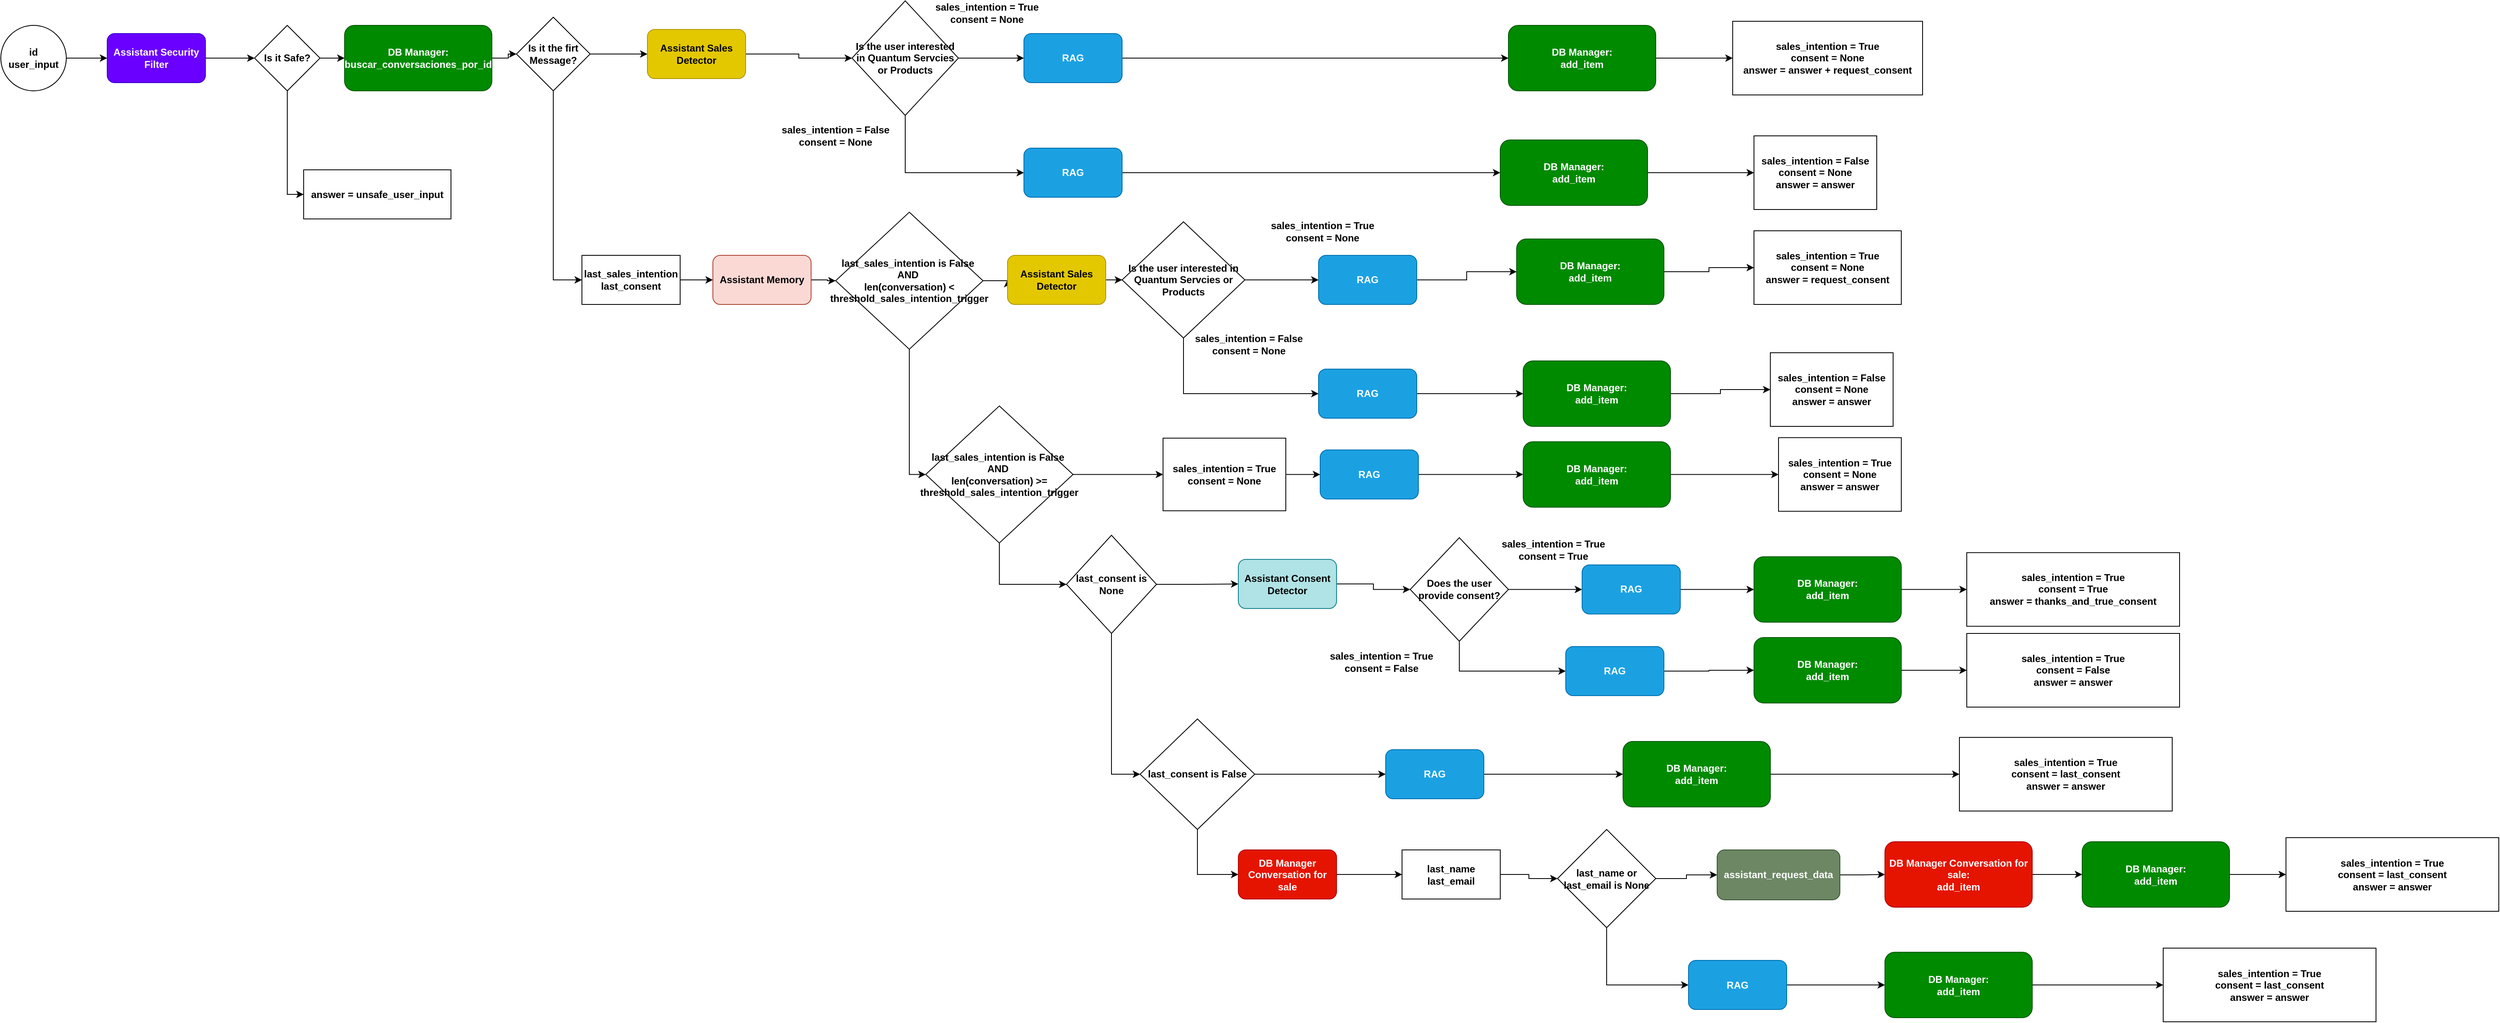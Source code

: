 <mxfile version="27.0.6" pages="6">
  <diagram id="M6EybvKFvDpdTNncoD1J" name="main_flow">
    <mxGraphModel dx="3220" dy="1255" grid="1" gridSize="10" guides="1" tooltips="1" connect="1" arrows="1" fold="1" page="1" pageScale="1" pageWidth="827" pageHeight="1169" math="0" shadow="0">
      <root>
        <mxCell id="0" />
        <mxCell id="1" parent="0" />
        <mxCell id="GbBAcZyF25idmRjGMF_o-77" style="edgeStyle=orthogonalEdgeStyle;rounded=0;orthogonalLoop=1;jettySize=auto;html=1;entryX=0;entryY=0.5;entryDx=0;entryDy=0;fontStyle=1" parent="1" source="ov_SvMqf5hVyMsKB8JGW-1" target="ov_SvMqf5hVyMsKB8JGW-3" edge="1">
          <mxGeometry relative="1" as="geometry" />
        </mxCell>
        <mxCell id="ov_SvMqf5hVyMsKB8JGW-1" value="Assistant Security Filter" style="rounded=1;whiteSpace=wrap;html=1;fillColor=#6a00ff;fontColor=#ffffff;strokeColor=#3700CC;fontStyle=1" parent="1" vertex="1">
          <mxGeometry x="10" y="140" width="120" height="60" as="geometry" />
        </mxCell>
        <mxCell id="GbBAcZyF25idmRjGMF_o-76" style="edgeStyle=orthogonalEdgeStyle;rounded=0;orthogonalLoop=1;jettySize=auto;html=1;fontStyle=1" parent="1" source="ov_SvMqf5hVyMsKB8JGW-2" target="ov_SvMqf5hVyMsKB8JGW-1" edge="1">
          <mxGeometry relative="1" as="geometry" />
        </mxCell>
        <mxCell id="ov_SvMqf5hVyMsKB8JGW-2" value="&lt;div&gt;id&lt;/div&gt;user_input" style="ellipse;whiteSpace=wrap;html=1;aspect=fixed;fontStyle=1" parent="1" vertex="1">
          <mxGeometry x="-120" y="130" width="80" height="80" as="geometry" />
        </mxCell>
        <mxCell id="GbBAcZyF25idmRjGMF_o-78" style="edgeStyle=orthogonalEdgeStyle;rounded=0;orthogonalLoop=1;jettySize=auto;html=1;entryX=0;entryY=0.5;entryDx=0;entryDy=0;fontStyle=1" parent="1" source="ov_SvMqf5hVyMsKB8JGW-3" target="GaqF3q4vzjYjqljD0tAA-1" edge="1">
          <mxGeometry relative="1" as="geometry" />
        </mxCell>
        <mxCell id="GbBAcZyF25idmRjGMF_o-82" style="edgeStyle=orthogonalEdgeStyle;rounded=0;orthogonalLoop=1;jettySize=auto;html=1;entryX=0;entryY=0.5;entryDx=0;entryDy=0;fontStyle=1" parent="1" source="ov_SvMqf5hVyMsKB8JGW-3" target="GbBAcZyF25idmRjGMF_o-81" edge="1">
          <mxGeometry relative="1" as="geometry" />
        </mxCell>
        <mxCell id="ov_SvMqf5hVyMsKB8JGW-3" value="Is it Safe?" style="rhombus;whiteSpace=wrap;html=1;fontStyle=1" parent="1" vertex="1">
          <mxGeometry x="190" y="130" width="80" height="80" as="geometry" />
        </mxCell>
        <mxCell id="GbBAcZyF25idmRjGMF_o-79" style="edgeStyle=orthogonalEdgeStyle;rounded=0;orthogonalLoop=1;jettySize=auto;html=1;fontStyle=1" parent="1" source="GaqF3q4vzjYjqljD0tAA-1" target="GaqF3q4vzjYjqljD0tAA-2" edge="1">
          <mxGeometry relative="1" as="geometry" />
        </mxCell>
        <mxCell id="GaqF3q4vzjYjqljD0tAA-1" value="DB Manager:&lt;div&gt;buscar_conversaciones_por_id&lt;/div&gt;" style="rounded=1;whiteSpace=wrap;html=1;fillColor=#008a00;fontColor=#ffffff;strokeColor=#005700;fontStyle=1" parent="1" vertex="1">
          <mxGeometry x="300" y="130" width="180" height="80" as="geometry" />
        </mxCell>
        <mxCell id="GbBAcZyF25idmRjGMF_o-23" style="edgeStyle=orthogonalEdgeStyle;rounded=0;orthogonalLoop=1;jettySize=auto;html=1;entryX=0;entryY=0.5;entryDx=0;entryDy=0;fontStyle=1" parent="1" source="GaqF3q4vzjYjqljD0tAA-2" target="GaqF3q4vzjYjqljD0tAA-3" edge="1">
          <mxGeometry relative="1" as="geometry" />
        </mxCell>
        <mxCell id="GbBAcZyF25idmRjGMF_o-26" style="edgeStyle=orthogonalEdgeStyle;rounded=0;orthogonalLoop=1;jettySize=auto;html=1;exitX=0.5;exitY=1;exitDx=0;exitDy=0;entryX=0;entryY=0.5;entryDx=0;entryDy=0;fontStyle=1" parent="1" source="GaqF3q4vzjYjqljD0tAA-2" target="GbBAcZyF25idmRjGMF_o-4" edge="1">
          <mxGeometry relative="1" as="geometry" />
        </mxCell>
        <mxCell id="GaqF3q4vzjYjqljD0tAA-2" value="Is it the firt Message?" style="rhombus;whiteSpace=wrap;html=1;fontStyle=1" parent="1" vertex="1">
          <mxGeometry x="510" y="120" width="90" height="90" as="geometry" />
        </mxCell>
        <mxCell id="GbBAcZyF25idmRjGMF_o-24" style="edgeStyle=orthogonalEdgeStyle;rounded=0;orthogonalLoop=1;jettySize=auto;html=1;fontStyle=1" parent="1" source="GaqF3q4vzjYjqljD0tAA-3" target="GaqF3q4vzjYjqljD0tAA-4" edge="1">
          <mxGeometry relative="1" as="geometry" />
        </mxCell>
        <mxCell id="GaqF3q4vzjYjqljD0tAA-3" value="Assistant Sales Detector" style="rounded=1;whiteSpace=wrap;html=1;fillColor=#e3c800;fontColor=#000000;strokeColor=#B09500;fontStyle=1" parent="1" vertex="1">
          <mxGeometry x="670" y="135" width="120" height="60" as="geometry" />
        </mxCell>
        <mxCell id="GbBAcZyF25idmRjGMF_o-19" style="edgeStyle=orthogonalEdgeStyle;rounded=0;orthogonalLoop=1;jettySize=auto;html=1;entryX=0;entryY=0.5;entryDx=0;entryDy=0;fontStyle=1" parent="1" source="GaqF3q4vzjYjqljD0tAA-4" target="GaqF3q4vzjYjqljD0tAA-6" edge="1">
          <mxGeometry relative="1" as="geometry" />
        </mxCell>
        <mxCell id="GbBAcZyF25idmRjGMF_o-20" style="edgeStyle=orthogonalEdgeStyle;rounded=0;orthogonalLoop=1;jettySize=auto;html=1;exitX=0.5;exitY=1;exitDx=0;exitDy=0;entryX=0;entryY=0.5;entryDx=0;entryDy=0;fontStyle=1" parent="1" source="GaqF3q4vzjYjqljD0tAA-4" target="GbBAcZyF25idmRjGMF_o-18" edge="1">
          <mxGeometry relative="1" as="geometry" />
        </mxCell>
        <mxCell id="GaqF3q4vzjYjqljD0tAA-4" value="Is the user interested in Quantum Servcies or Products" style="rhombus;whiteSpace=wrap;html=1;fontStyle=1" parent="1" vertex="1">
          <mxGeometry x="920" y="100" width="130" height="140" as="geometry" />
        </mxCell>
        <mxCell id="GaqF3q4vzjYjqljD0tAA-5" value="sales_intention = True&lt;div&gt;consent = None&lt;/div&gt;" style="text;html=1;align=center;verticalAlign=middle;whiteSpace=wrap;rounded=0;fontStyle=1" parent="1" vertex="1">
          <mxGeometry x="1010" y="100" width="150" height="30" as="geometry" />
        </mxCell>
        <mxCell id="GbBAcZyF25idmRjGMF_o-113" style="edgeStyle=orthogonalEdgeStyle;rounded=0;orthogonalLoop=1;jettySize=auto;html=1;fontStyle=1" parent="1" source="GaqF3q4vzjYjqljD0tAA-6" target="GbBAcZyF25idmRjGMF_o-85" edge="1">
          <mxGeometry relative="1" as="geometry" />
        </mxCell>
        <mxCell id="GaqF3q4vzjYjqljD0tAA-6" value="RAG" style="rounded=1;whiteSpace=wrap;html=1;fillColor=#1ba1e2;fontColor=#ffffff;strokeColor=#006EAF;fontStyle=1" parent="1" vertex="1">
          <mxGeometry x="1130" y="140" width="120" height="60" as="geometry" />
        </mxCell>
        <mxCell id="GaqF3q4vzjYjqljD0tAA-7" value="sales_intention = False&lt;div&gt;consent = None&lt;/div&gt;" style="text;html=1;align=center;verticalAlign=middle;whiteSpace=wrap;rounded=0;fontStyle=1" parent="1" vertex="1">
          <mxGeometry x="825" y="250" width="150" height="30" as="geometry" />
        </mxCell>
        <mxCell id="GaqF3q4vzjYjqljD0tAA-9" value="sales_intention = True&lt;div&gt;consent = None&lt;/div&gt;&lt;div&gt;answer = answer +&amp;nbsp;request_consent&lt;/div&gt;" style="rounded=0;whiteSpace=wrap;html=1;fontStyle=1" parent="1" vertex="1">
          <mxGeometry x="1996" y="125" width="232" height="90" as="geometry" />
        </mxCell>
        <mxCell id="GbBAcZyF25idmRjGMF_o-49" style="edgeStyle=orthogonalEdgeStyle;rounded=0;orthogonalLoop=1;jettySize=auto;html=1;entryX=0;entryY=0.5;entryDx=0;entryDy=0;fontStyle=1" parent="1" source="GbBAcZyF25idmRjGMF_o-1" target="GbBAcZyF25idmRjGMF_o-3" edge="1">
          <mxGeometry relative="1" as="geometry" />
        </mxCell>
        <mxCell id="GbBAcZyF25idmRjGMF_o-1" value="Assistant Memory" style="rounded=1;whiteSpace=wrap;html=1;fillColor=#fad9d5;strokeColor=#ae4132;fontStyle=1" parent="1" vertex="1">
          <mxGeometry x="750" y="411" width="120" height="60" as="geometry" />
        </mxCell>
        <mxCell id="GbBAcZyF25idmRjGMF_o-50" style="edgeStyle=orthogonalEdgeStyle;rounded=0;orthogonalLoop=1;jettySize=auto;html=1;exitX=1;exitY=0.5;exitDx=0;exitDy=0;entryX=0;entryY=0.5;entryDx=0;entryDy=0;fontStyle=1" parent="1" source="GbBAcZyF25idmRjGMF_o-3" target="GbBAcZyF25idmRjGMF_o-5" edge="1">
          <mxGeometry relative="1" as="geometry" />
        </mxCell>
        <mxCell id="jVzsekx5K813QMaK_83L-2" style="edgeStyle=orthogonalEdgeStyle;rounded=0;orthogonalLoop=1;jettySize=auto;html=1;entryX=0;entryY=0.5;entryDx=0;entryDy=0;" edge="1" parent="1" source="GbBAcZyF25idmRjGMF_o-3" target="jVzsekx5K813QMaK_83L-1">
          <mxGeometry relative="1" as="geometry" />
        </mxCell>
        <mxCell id="GbBAcZyF25idmRjGMF_o-3" value="last_sales_intention is False&amp;nbsp;&lt;div&gt;AND&amp;nbsp;&lt;div&gt;len(conversation) &amp;lt; threshold_sales_intention_trigger&lt;/div&gt;&lt;/div&gt;" style="rhombus;whiteSpace=wrap;html=1;fontStyle=1" parent="1" vertex="1">
          <mxGeometry x="900" y="358.25" width="180" height="167.5" as="geometry" />
        </mxCell>
        <mxCell id="GbBAcZyF25idmRjGMF_o-48" style="edgeStyle=orthogonalEdgeStyle;rounded=0;orthogonalLoop=1;jettySize=auto;html=1;entryX=0;entryY=0.5;entryDx=0;entryDy=0;fontStyle=1" parent="1" source="GbBAcZyF25idmRjGMF_o-4" target="GbBAcZyF25idmRjGMF_o-1" edge="1">
          <mxGeometry relative="1" as="geometry" />
        </mxCell>
        <mxCell id="GbBAcZyF25idmRjGMF_o-4" value="last_sales_intention&lt;div&gt;last_consent&lt;/div&gt;" style="rounded=0;whiteSpace=wrap;html=1;fontStyle=1" parent="1" vertex="1">
          <mxGeometry x="590" y="411" width="120" height="60" as="geometry" />
        </mxCell>
        <mxCell id="GbBAcZyF25idmRjGMF_o-33" style="edgeStyle=orthogonalEdgeStyle;rounded=0;orthogonalLoop=1;jettySize=auto;html=1;fontStyle=1" parent="1" source="GbBAcZyF25idmRjGMF_o-5" target="GbBAcZyF25idmRjGMF_o-6" edge="1">
          <mxGeometry relative="1" as="geometry" />
        </mxCell>
        <mxCell id="GbBAcZyF25idmRjGMF_o-5" value="Assistant Sales Detector" style="rounded=1;whiteSpace=wrap;html=1;fillColor=#e3c800;fontColor=#000000;strokeColor=#B09500;fontStyle=1" parent="1" vertex="1">
          <mxGeometry x="1110" y="411" width="120" height="60" as="geometry" />
        </mxCell>
        <mxCell id="GbBAcZyF25idmRjGMF_o-34" style="edgeStyle=orthogonalEdgeStyle;rounded=0;orthogonalLoop=1;jettySize=auto;html=1;entryX=0;entryY=0.5;entryDx=0;entryDy=0;fontStyle=1" parent="1" source="GbBAcZyF25idmRjGMF_o-6" target="GbBAcZyF25idmRjGMF_o-8" edge="1">
          <mxGeometry relative="1" as="geometry" />
        </mxCell>
        <mxCell id="GbBAcZyF25idmRjGMF_o-37" style="edgeStyle=orthogonalEdgeStyle;rounded=0;orthogonalLoop=1;jettySize=auto;html=1;exitX=0.5;exitY=1;exitDx=0;exitDy=0;entryX=0;entryY=0.5;entryDx=0;entryDy=0;fontStyle=1" parent="1" source="GbBAcZyF25idmRjGMF_o-6" target="GbBAcZyF25idmRjGMF_o-29" edge="1">
          <mxGeometry relative="1" as="geometry" />
        </mxCell>
        <mxCell id="GbBAcZyF25idmRjGMF_o-6" value="Is the user interested in Quantum Servcies or Products" style="rhombus;whiteSpace=wrap;html=1;fontStyle=1" parent="1" vertex="1">
          <mxGeometry x="1250" y="370" width="150" height="142" as="geometry" />
        </mxCell>
        <mxCell id="GbBAcZyF25idmRjGMF_o-7" value="sales_intention = True&lt;div&gt;consent = None&lt;/div&gt;" style="text;html=1;align=center;verticalAlign=middle;whiteSpace=wrap;rounded=0;fontStyle=1" parent="1" vertex="1">
          <mxGeometry x="1420" y="366.5" width="150" height="30" as="geometry" />
        </mxCell>
        <mxCell id="GbBAcZyF25idmRjGMF_o-109" style="edgeStyle=orthogonalEdgeStyle;rounded=0;orthogonalLoop=1;jettySize=auto;html=1;entryX=0;entryY=0.5;entryDx=0;entryDy=0;fontStyle=1" parent="1" source="GbBAcZyF25idmRjGMF_o-8" target="GbBAcZyF25idmRjGMF_o-87" edge="1">
          <mxGeometry relative="1" as="geometry" />
        </mxCell>
        <mxCell id="GbBAcZyF25idmRjGMF_o-8" value="RAG" style="rounded=1;whiteSpace=wrap;html=1;fillColor=#1ba1e2;fontColor=#ffffff;strokeColor=#006EAF;fontStyle=1" parent="1" vertex="1">
          <mxGeometry x="1490" y="411" width="120" height="60" as="geometry" />
        </mxCell>
        <mxCell id="GbBAcZyF25idmRjGMF_o-9" value="sales_intention = False&lt;div&gt;consent = None&lt;/div&gt;" style="text;html=1;align=center;verticalAlign=middle;whiteSpace=wrap;rounded=0;fontStyle=1" parent="1" vertex="1">
          <mxGeometry x="1330" y="505" width="150" height="30" as="geometry" />
        </mxCell>
        <mxCell id="GbBAcZyF25idmRjGMF_o-10" value="sales_intention = True&lt;div&gt;consent = None&lt;/div&gt;&lt;div&gt;answer =&amp;nbsp;request_consent&lt;/div&gt;" style="rounded=0;whiteSpace=wrap;html=1;fontStyle=1" parent="1" vertex="1">
          <mxGeometry x="2022" y="381" width="180" height="90" as="geometry" />
        </mxCell>
        <mxCell id="GbBAcZyF25idmRjGMF_o-57" style="edgeStyle=orthogonalEdgeStyle;rounded=0;orthogonalLoop=1;jettySize=auto;html=1;entryX=0;entryY=0.5;entryDx=0;entryDy=0;fontStyle=1" parent="1" source="GbBAcZyF25idmRjGMF_o-11" target="GbBAcZyF25idmRjGMF_o-12" edge="1">
          <mxGeometry relative="1" as="geometry" />
        </mxCell>
        <mxCell id="GbBAcZyF25idmRjGMF_o-64" style="edgeStyle=orthogonalEdgeStyle;rounded=0;orthogonalLoop=1;jettySize=auto;html=1;exitX=0.5;exitY=1;exitDx=0;exitDy=0;entryX=0;entryY=0.5;entryDx=0;entryDy=0;fontStyle=1" parent="1" source="GbBAcZyF25idmRjGMF_o-11" target="GbBAcZyF25idmRjGMF_o-39" edge="1">
          <mxGeometry relative="1" as="geometry" />
        </mxCell>
        <mxCell id="GbBAcZyF25idmRjGMF_o-11" value="last_consent is None" style="rhombus;whiteSpace=wrap;html=1;fontStyle=1" parent="1" vertex="1">
          <mxGeometry x="1182" y="753" width="110" height="120" as="geometry" />
        </mxCell>
        <mxCell id="GbBAcZyF25idmRjGMF_o-58" style="edgeStyle=orthogonalEdgeStyle;rounded=0;orthogonalLoop=1;jettySize=auto;html=1;entryX=0;entryY=0.5;entryDx=0;entryDy=0;fontStyle=1" parent="1" source="GbBAcZyF25idmRjGMF_o-12" target="GbBAcZyF25idmRjGMF_o-13" edge="1">
          <mxGeometry relative="1" as="geometry" />
        </mxCell>
        <mxCell id="GbBAcZyF25idmRjGMF_o-12" value="Assistant Consent Detector" style="rounded=1;whiteSpace=wrap;html=1;fillColor=#b0e3e6;strokeColor=#0e8088;fontStyle=1" parent="1" vertex="1">
          <mxGeometry x="1392" y="782.5" width="120" height="60" as="geometry" />
        </mxCell>
        <mxCell id="GbBAcZyF25idmRjGMF_o-59" style="edgeStyle=orthogonalEdgeStyle;rounded=0;orthogonalLoop=1;jettySize=auto;html=1;exitX=1;exitY=0.5;exitDx=0;exitDy=0;entryX=0;entryY=0.5;entryDx=0;entryDy=0;fontStyle=1" parent="1" source="GbBAcZyF25idmRjGMF_o-13" target="GbBAcZyF25idmRjGMF_o-52" edge="1">
          <mxGeometry relative="1" as="geometry" />
        </mxCell>
        <mxCell id="GbBAcZyF25idmRjGMF_o-61" style="edgeStyle=orthogonalEdgeStyle;rounded=0;orthogonalLoop=1;jettySize=auto;html=1;exitX=0.5;exitY=1;exitDx=0;exitDy=0;entryX=0;entryY=0.5;entryDx=0;entryDy=0;fontStyle=1" parent="1" source="GbBAcZyF25idmRjGMF_o-13" target="GbBAcZyF25idmRjGMF_o-51" edge="1">
          <mxGeometry relative="1" as="geometry" />
        </mxCell>
        <mxCell id="GbBAcZyF25idmRjGMF_o-13" value="Does the user provide consent?" style="rhombus;whiteSpace=wrap;html=1;fontStyle=1" parent="1" vertex="1">
          <mxGeometry x="1602" y="756" width="120" height="126.5" as="geometry" />
        </mxCell>
        <mxCell id="GbBAcZyF25idmRjGMF_o-16" value="sales_intention = True&lt;div&gt;consent = True&lt;/div&gt;&lt;div&gt;answer = thanks_and_true_consent&lt;/div&gt;" style="rounded=0;whiteSpace=wrap;html=1;fontStyle=1" parent="1" vertex="1">
          <mxGeometry x="2282" y="774.25" width="260" height="90" as="geometry" />
        </mxCell>
        <mxCell id="GbBAcZyF25idmRjGMF_o-17" value="sales_intention = False&lt;div&gt;consent = None&lt;/div&gt;&lt;div&gt;answer = answer&lt;/div&gt;" style="rounded=0;whiteSpace=wrap;html=1;fontStyle=1" parent="1" vertex="1">
          <mxGeometry x="2022" y="265" width="150" height="90" as="geometry" />
        </mxCell>
        <mxCell id="GbBAcZyF25idmRjGMF_o-111" style="edgeStyle=orthogonalEdgeStyle;rounded=0;orthogonalLoop=1;jettySize=auto;html=1;entryX=0;entryY=0.5;entryDx=0;entryDy=0;fontStyle=1" parent="1" source="GbBAcZyF25idmRjGMF_o-18" target="GbBAcZyF25idmRjGMF_o-86" edge="1">
          <mxGeometry relative="1" as="geometry" />
        </mxCell>
        <mxCell id="GbBAcZyF25idmRjGMF_o-18" value="RAG" style="rounded=1;whiteSpace=wrap;html=1;fillColor=#1ba1e2;fontColor=#ffffff;strokeColor=#006EAF;fontStyle=1" parent="1" vertex="1">
          <mxGeometry x="1130" y="280" width="120" height="60" as="geometry" />
        </mxCell>
        <mxCell id="GbBAcZyF25idmRjGMF_o-107" style="edgeStyle=orthogonalEdgeStyle;rounded=0;orthogonalLoop=1;jettySize=auto;html=1;entryX=0;entryY=0.5;entryDx=0;entryDy=0;fontStyle=1" parent="1" source="GbBAcZyF25idmRjGMF_o-29" target="GbBAcZyF25idmRjGMF_o-88" edge="1">
          <mxGeometry relative="1" as="geometry" />
        </mxCell>
        <mxCell id="GbBAcZyF25idmRjGMF_o-29" value="RAG" style="rounded=1;whiteSpace=wrap;html=1;fillColor=#1ba1e2;fontColor=#ffffff;strokeColor=#006EAF;fontStyle=1" parent="1" vertex="1">
          <mxGeometry x="1490" y="550" width="120" height="60" as="geometry" />
        </mxCell>
        <mxCell id="GbBAcZyF25idmRjGMF_o-30" value="sales_intention = False&lt;div&gt;consent = None&lt;/div&gt;&lt;div&gt;answer = answer&lt;/div&gt;" style="rounded=0;whiteSpace=wrap;html=1;fontStyle=1" parent="1" vertex="1">
          <mxGeometry x="2042" y="530" width="150" height="90" as="geometry" />
        </mxCell>
        <mxCell id="GbBAcZyF25idmRjGMF_o-65" style="edgeStyle=orthogonalEdgeStyle;rounded=0;orthogonalLoop=1;jettySize=auto;html=1;entryX=0;entryY=0.5;entryDx=0;entryDy=0;fontStyle=1" parent="1" source="GbBAcZyF25idmRjGMF_o-39" target="GbBAcZyF25idmRjGMF_o-41" edge="1">
          <mxGeometry relative="1" as="geometry" />
        </mxCell>
        <mxCell id="GbBAcZyF25idmRjGMF_o-68" style="edgeStyle=orthogonalEdgeStyle;rounded=0;orthogonalLoop=1;jettySize=auto;html=1;exitX=0.5;exitY=1;exitDx=0;exitDy=0;entryX=0;entryY=0.5;entryDx=0;entryDy=0;fontStyle=1" parent="1" source="GbBAcZyF25idmRjGMF_o-39" target="GbBAcZyF25idmRjGMF_o-44" edge="1">
          <mxGeometry relative="1" as="geometry" />
        </mxCell>
        <mxCell id="GbBAcZyF25idmRjGMF_o-39" value="last_consent is False" style="rhombus;whiteSpace=wrap;html=1;fontStyle=1" parent="1" vertex="1">
          <mxGeometry x="1272" y="977.5" width="140" height="135" as="geometry" />
        </mxCell>
        <mxCell id="GbBAcZyF25idmRjGMF_o-105" style="edgeStyle=orthogonalEdgeStyle;rounded=0;orthogonalLoop=1;jettySize=auto;html=1;entryX=0;entryY=0.5;entryDx=0;entryDy=0;fontStyle=1" parent="1" source="GbBAcZyF25idmRjGMF_o-41" target="GbBAcZyF25idmRjGMF_o-91" edge="1">
          <mxGeometry relative="1" as="geometry" />
        </mxCell>
        <mxCell id="GbBAcZyF25idmRjGMF_o-41" value="RAG" style="rounded=1;whiteSpace=wrap;html=1;fillColor=#1ba1e2;fontColor=#ffffff;strokeColor=#006EAF;fontStyle=1" parent="1" vertex="1">
          <mxGeometry x="1572" y="1015" width="120" height="60" as="geometry" />
        </mxCell>
        <mxCell id="GbBAcZyF25idmRjGMF_o-42" value="sales_intention = True&lt;div&gt;consent = last_consent&lt;/div&gt;&lt;div&gt;answer = answer&lt;/div&gt;" style="rounded=0;whiteSpace=wrap;html=1;fontStyle=1" parent="1" vertex="1">
          <mxGeometry x="2273" y="1000" width="260" height="90" as="geometry" />
        </mxCell>
        <mxCell id="GbBAcZyF25idmRjGMF_o-43" value="sales_intention = True&lt;div&gt;consent = False&lt;/div&gt;&lt;div&gt;answer = answer&lt;/div&gt;" style="rounded=0;whiteSpace=wrap;html=1;fontStyle=1" parent="1" vertex="1">
          <mxGeometry x="2282" y="873" width="260" height="90" as="geometry" />
        </mxCell>
        <mxCell id="GbBAcZyF25idmRjGMF_o-69" style="edgeStyle=orthogonalEdgeStyle;rounded=0;orthogonalLoop=1;jettySize=auto;html=1;fontStyle=1" parent="1" source="GbBAcZyF25idmRjGMF_o-44" target="GbBAcZyF25idmRjGMF_o-45" edge="1">
          <mxGeometry relative="1" as="geometry" />
        </mxCell>
        <mxCell id="GbBAcZyF25idmRjGMF_o-44" value="DB Manager Conversation for sale" style="rounded=1;whiteSpace=wrap;html=1;fillColor=#e51400;fontColor=#ffffff;strokeColor=#B20000;fontStyle=1" parent="1" vertex="1">
          <mxGeometry x="1392" y="1137.5" width="120" height="60" as="geometry" />
        </mxCell>
        <mxCell id="GbBAcZyF25idmRjGMF_o-70" style="edgeStyle=orthogonalEdgeStyle;rounded=0;orthogonalLoop=1;jettySize=auto;html=1;entryX=0;entryY=0.5;entryDx=0;entryDy=0;fontStyle=1" parent="1" source="GbBAcZyF25idmRjGMF_o-45" target="GbBAcZyF25idmRjGMF_o-46" edge="1">
          <mxGeometry relative="1" as="geometry" />
        </mxCell>
        <mxCell id="GbBAcZyF25idmRjGMF_o-45" value="last_name&lt;div&gt;last_email&lt;/div&gt;" style="rounded=0;whiteSpace=wrap;html=1;fontStyle=1" parent="1" vertex="1">
          <mxGeometry x="1592" y="1137.5" width="120" height="60" as="geometry" />
        </mxCell>
        <mxCell id="GbBAcZyF25idmRjGMF_o-71" style="edgeStyle=orthogonalEdgeStyle;rounded=0;orthogonalLoop=1;jettySize=auto;html=1;entryX=0;entryY=0.5;entryDx=0;entryDy=0;fontStyle=1" parent="1" source="GbBAcZyF25idmRjGMF_o-46" target="GbBAcZyF25idmRjGMF_o-53" edge="1">
          <mxGeometry relative="1" as="geometry" />
        </mxCell>
        <mxCell id="GbBAcZyF25idmRjGMF_o-74" style="edgeStyle=orthogonalEdgeStyle;rounded=0;orthogonalLoop=1;jettySize=auto;html=1;exitX=0.5;exitY=1;exitDx=0;exitDy=0;entryX=0;entryY=0.5;entryDx=0;entryDy=0;fontStyle=1" parent="1" source="GbBAcZyF25idmRjGMF_o-46" target="GbBAcZyF25idmRjGMF_o-47" edge="1">
          <mxGeometry relative="1" as="geometry" />
        </mxCell>
        <mxCell id="GbBAcZyF25idmRjGMF_o-46" value="last_name or last_email is None" style="rhombus;whiteSpace=wrap;html=1;fontStyle=1" parent="1" vertex="1">
          <mxGeometry x="1782" y="1112.5" width="120" height="120" as="geometry" />
        </mxCell>
        <mxCell id="GbBAcZyF25idmRjGMF_o-99" style="edgeStyle=orthogonalEdgeStyle;rounded=0;orthogonalLoop=1;jettySize=auto;html=1;fontStyle=1" parent="1" source="GbBAcZyF25idmRjGMF_o-47" target="GbBAcZyF25idmRjGMF_o-92" edge="1">
          <mxGeometry relative="1" as="geometry" />
        </mxCell>
        <mxCell id="GbBAcZyF25idmRjGMF_o-47" value="RAG" style="rounded=1;whiteSpace=wrap;html=1;fillColor=#1ba1e2;fontColor=#ffffff;strokeColor=#006EAF;fontStyle=1" parent="1" vertex="1">
          <mxGeometry x="1942" y="1272.5" width="120" height="60" as="geometry" />
        </mxCell>
        <mxCell id="GbBAcZyF25idmRjGMF_o-103" style="edgeStyle=orthogonalEdgeStyle;rounded=0;orthogonalLoop=1;jettySize=auto;html=1;entryX=0;entryY=0.5;entryDx=0;entryDy=0;fontStyle=1" parent="1" source="GbBAcZyF25idmRjGMF_o-51" target="GbBAcZyF25idmRjGMF_o-90" edge="1">
          <mxGeometry relative="1" as="geometry" />
        </mxCell>
        <mxCell id="GbBAcZyF25idmRjGMF_o-51" value="RAG" style="rounded=1;whiteSpace=wrap;html=1;fillColor=#1ba1e2;fontColor=#ffffff;strokeColor=#006EAF;fontStyle=1" parent="1" vertex="1">
          <mxGeometry x="1792" y="889" width="120" height="60" as="geometry" />
        </mxCell>
        <mxCell id="GbBAcZyF25idmRjGMF_o-101" style="edgeStyle=orthogonalEdgeStyle;rounded=0;orthogonalLoop=1;jettySize=auto;html=1;fontStyle=1" parent="1" source="GbBAcZyF25idmRjGMF_o-52" target="GbBAcZyF25idmRjGMF_o-89" edge="1">
          <mxGeometry relative="1" as="geometry" />
        </mxCell>
        <mxCell id="GbBAcZyF25idmRjGMF_o-52" value="RAG" style="rounded=1;whiteSpace=wrap;html=1;fillColor=#1ba1e2;fontColor=#ffffff;strokeColor=#006EAF;fontStyle=1" parent="1" vertex="1">
          <mxGeometry x="1812" y="789.25" width="120" height="60" as="geometry" />
        </mxCell>
        <mxCell id="GbBAcZyF25idmRjGMF_o-96" style="edgeStyle=orthogonalEdgeStyle;rounded=0;orthogonalLoop=1;jettySize=auto;html=1;fontStyle=1" parent="1" source="GbBAcZyF25idmRjGMF_o-53" target="GbBAcZyF25idmRjGMF_o-95" edge="1">
          <mxGeometry relative="1" as="geometry" />
        </mxCell>
        <mxCell id="GbBAcZyF25idmRjGMF_o-53" value="assistant_request_data" style="rounded=1;whiteSpace=wrap;html=1;fillColor=#6d8764;fontColor=#ffffff;strokeColor=#3A5431;fontStyle=1" parent="1" vertex="1">
          <mxGeometry x="1977" y="1137.5" width="150" height="61" as="geometry" />
        </mxCell>
        <mxCell id="GbBAcZyF25idmRjGMF_o-54" value="sales_intention = True&lt;div&gt;consent = last_consent&lt;/div&gt;&lt;div&gt;answer = answer&lt;/div&gt;" style="rounded=0;whiteSpace=wrap;html=1;fontStyle=1" parent="1" vertex="1">
          <mxGeometry x="2672" y="1122.5" width="260" height="90" as="geometry" />
        </mxCell>
        <mxCell id="GbBAcZyF25idmRjGMF_o-55" value="sales_intention = True&lt;div&gt;consent = last_consent&lt;/div&gt;&lt;div&gt;answer = answer&lt;/div&gt;" style="rounded=0;whiteSpace=wrap;html=1;fontStyle=1" parent="1" vertex="1">
          <mxGeometry x="2522" y="1257.5" width="260" height="90" as="geometry" />
        </mxCell>
        <mxCell id="GbBAcZyF25idmRjGMF_o-81" value="answer =&amp;nbsp;unsafe_user_input" style="rounded=0;whiteSpace=wrap;html=1;fontStyle=1" parent="1" vertex="1">
          <mxGeometry x="250" y="306.5" width="180" height="60" as="geometry" />
        </mxCell>
        <mxCell id="GbBAcZyF25idmRjGMF_o-114" style="edgeStyle=orthogonalEdgeStyle;rounded=0;orthogonalLoop=1;jettySize=auto;html=1;fontStyle=1" parent="1" source="GbBAcZyF25idmRjGMF_o-85" target="GaqF3q4vzjYjqljD0tAA-9" edge="1">
          <mxGeometry relative="1" as="geometry" />
        </mxCell>
        <mxCell id="GbBAcZyF25idmRjGMF_o-85" value="DB Manager:&lt;div&gt;add_item&lt;/div&gt;" style="rounded=1;whiteSpace=wrap;html=1;fillColor=#008a00;fontColor=#ffffff;strokeColor=#005700;fontStyle=1" parent="1" vertex="1">
          <mxGeometry x="1722" y="130" width="180" height="80" as="geometry" />
        </mxCell>
        <mxCell id="GbBAcZyF25idmRjGMF_o-112" style="edgeStyle=orthogonalEdgeStyle;rounded=0;orthogonalLoop=1;jettySize=auto;html=1;entryX=0;entryY=0.5;entryDx=0;entryDy=0;fontStyle=1" parent="1" source="GbBAcZyF25idmRjGMF_o-86" target="GbBAcZyF25idmRjGMF_o-17" edge="1">
          <mxGeometry relative="1" as="geometry" />
        </mxCell>
        <mxCell id="GbBAcZyF25idmRjGMF_o-86" value="DB Manager:&lt;div&gt;add_item&lt;/div&gt;" style="rounded=1;whiteSpace=wrap;html=1;fillColor=#008a00;fontColor=#ffffff;strokeColor=#005700;fontStyle=1" parent="1" vertex="1">
          <mxGeometry x="1712" y="270" width="180" height="80" as="geometry" />
        </mxCell>
        <mxCell id="GbBAcZyF25idmRjGMF_o-110" style="edgeStyle=orthogonalEdgeStyle;rounded=0;orthogonalLoop=1;jettySize=auto;html=1;entryX=0;entryY=0.5;entryDx=0;entryDy=0;fontStyle=1" parent="1" source="GbBAcZyF25idmRjGMF_o-87" target="GbBAcZyF25idmRjGMF_o-10" edge="1">
          <mxGeometry relative="1" as="geometry" />
        </mxCell>
        <mxCell id="GbBAcZyF25idmRjGMF_o-87" value="DB Manager:&lt;div&gt;add_item&lt;/div&gt;" style="rounded=1;whiteSpace=wrap;html=1;fillColor=#008a00;fontColor=#ffffff;strokeColor=#005700;fontStyle=1" parent="1" vertex="1">
          <mxGeometry x="1732" y="391" width="180" height="80" as="geometry" />
        </mxCell>
        <mxCell id="GbBAcZyF25idmRjGMF_o-108" style="edgeStyle=orthogonalEdgeStyle;rounded=0;orthogonalLoop=1;jettySize=auto;html=1;entryX=0;entryY=0.5;entryDx=0;entryDy=0;fontStyle=1" parent="1" source="GbBAcZyF25idmRjGMF_o-88" target="GbBAcZyF25idmRjGMF_o-30" edge="1">
          <mxGeometry relative="1" as="geometry" />
        </mxCell>
        <mxCell id="GbBAcZyF25idmRjGMF_o-88" value="DB Manager:&lt;div&gt;add_item&lt;/div&gt;" style="rounded=1;whiteSpace=wrap;html=1;fillColor=#008a00;fontColor=#ffffff;strokeColor=#005700;fontStyle=1" parent="1" vertex="1">
          <mxGeometry x="1740" y="540" width="180" height="80" as="geometry" />
        </mxCell>
        <mxCell id="GbBAcZyF25idmRjGMF_o-102" style="edgeStyle=orthogonalEdgeStyle;rounded=0;orthogonalLoop=1;jettySize=auto;html=1;fontStyle=1" parent="1" source="GbBAcZyF25idmRjGMF_o-89" target="GbBAcZyF25idmRjGMF_o-16" edge="1">
          <mxGeometry relative="1" as="geometry" />
        </mxCell>
        <mxCell id="GbBAcZyF25idmRjGMF_o-89" value="DB Manager:&lt;div&gt;add_item&lt;/div&gt;" style="rounded=1;whiteSpace=wrap;html=1;fillColor=#008a00;fontColor=#ffffff;strokeColor=#005700;fontStyle=1" parent="1" vertex="1">
          <mxGeometry x="2022" y="779.25" width="180" height="80" as="geometry" />
        </mxCell>
        <mxCell id="GbBAcZyF25idmRjGMF_o-104" style="edgeStyle=orthogonalEdgeStyle;rounded=0;orthogonalLoop=1;jettySize=auto;html=1;entryX=0;entryY=0.5;entryDx=0;entryDy=0;fontStyle=1" parent="1" source="GbBAcZyF25idmRjGMF_o-90" target="GbBAcZyF25idmRjGMF_o-43" edge="1">
          <mxGeometry relative="1" as="geometry" />
        </mxCell>
        <mxCell id="GbBAcZyF25idmRjGMF_o-90" value="DB Manager:&lt;div&gt;add_item&lt;/div&gt;" style="rounded=1;whiteSpace=wrap;html=1;fillColor=#008a00;fontColor=#ffffff;strokeColor=#005700;fontStyle=1" parent="1" vertex="1">
          <mxGeometry x="2022" y="878" width="180" height="80" as="geometry" />
        </mxCell>
        <mxCell id="GbBAcZyF25idmRjGMF_o-106" style="edgeStyle=orthogonalEdgeStyle;rounded=0;orthogonalLoop=1;jettySize=auto;html=1;fontStyle=1" parent="1" source="GbBAcZyF25idmRjGMF_o-91" target="GbBAcZyF25idmRjGMF_o-42" edge="1">
          <mxGeometry relative="1" as="geometry" />
        </mxCell>
        <mxCell id="GbBAcZyF25idmRjGMF_o-91" value="DB Manager:&lt;div&gt;add_item&lt;/div&gt;" style="rounded=1;whiteSpace=wrap;html=1;fillColor=#008a00;fontColor=#ffffff;strokeColor=#005700;fontStyle=1" parent="1" vertex="1">
          <mxGeometry x="1862" y="1005" width="180" height="80" as="geometry" />
        </mxCell>
        <mxCell id="GbBAcZyF25idmRjGMF_o-100" style="edgeStyle=orthogonalEdgeStyle;rounded=0;orthogonalLoop=1;jettySize=auto;html=1;entryX=0;entryY=0.5;entryDx=0;entryDy=0;fontStyle=1" parent="1" source="GbBAcZyF25idmRjGMF_o-92" target="GbBAcZyF25idmRjGMF_o-55" edge="1">
          <mxGeometry relative="1" as="geometry" />
        </mxCell>
        <mxCell id="GbBAcZyF25idmRjGMF_o-92" value="DB Manager:&lt;div&gt;add_item&lt;/div&gt;" style="rounded=1;whiteSpace=wrap;html=1;fillColor=#008a00;fontColor=#ffffff;strokeColor=#005700;fontStyle=1" parent="1" vertex="1">
          <mxGeometry x="2182" y="1262.5" width="180" height="80" as="geometry" />
        </mxCell>
        <mxCell id="GbBAcZyF25idmRjGMF_o-98" style="edgeStyle=orthogonalEdgeStyle;rounded=0;orthogonalLoop=1;jettySize=auto;html=1;entryX=0;entryY=0.5;entryDx=0;entryDy=0;fontStyle=1" parent="1" source="GbBAcZyF25idmRjGMF_o-93" target="GbBAcZyF25idmRjGMF_o-54" edge="1">
          <mxGeometry relative="1" as="geometry" />
        </mxCell>
        <mxCell id="GbBAcZyF25idmRjGMF_o-93" value="DB Manager:&lt;div&gt;add_item&lt;/div&gt;" style="rounded=1;whiteSpace=wrap;html=1;fillColor=#008a00;fontColor=#ffffff;strokeColor=#005700;fontStyle=1" parent="1" vertex="1">
          <mxGeometry x="2423" y="1127.5" width="180" height="80" as="geometry" />
        </mxCell>
        <mxCell id="GbBAcZyF25idmRjGMF_o-97" style="edgeStyle=orthogonalEdgeStyle;rounded=0;orthogonalLoop=1;jettySize=auto;html=1;entryX=0;entryY=0.5;entryDx=0;entryDy=0;fontStyle=1" parent="1" source="GbBAcZyF25idmRjGMF_o-95" target="GbBAcZyF25idmRjGMF_o-93" edge="1">
          <mxGeometry relative="1" as="geometry" />
        </mxCell>
        <mxCell id="GbBAcZyF25idmRjGMF_o-95" value="DB Manager Conversation for sale:&lt;div&gt;add_item&lt;/div&gt;" style="rounded=1;whiteSpace=wrap;html=1;fillColor=#e51400;fontColor=#ffffff;strokeColor=#B20000;fontStyle=1" parent="1" vertex="1">
          <mxGeometry x="2182" y="1127.5" width="180" height="80" as="geometry" />
        </mxCell>
        <mxCell id="GbBAcZyF25idmRjGMF_o-118" value="sales_intention = True&lt;div&gt;consent = True&lt;/div&gt;" style="text;html=1;align=center;verticalAlign=middle;whiteSpace=wrap;rounded=0;fontStyle=1" parent="1" vertex="1">
          <mxGeometry x="1702" y="756" width="150" height="30" as="geometry" />
        </mxCell>
        <mxCell id="GbBAcZyF25idmRjGMF_o-119" value="sales_intention = True&lt;div&gt;consent = False&lt;/div&gt;" style="text;html=1;align=center;verticalAlign=middle;whiteSpace=wrap;rounded=0;fontStyle=1" parent="1" vertex="1">
          <mxGeometry x="1492" y="892.5" width="150" height="30" as="geometry" />
        </mxCell>
        <mxCell id="jVzsekx5K813QMaK_83L-3" style="edgeStyle=orthogonalEdgeStyle;rounded=0;orthogonalLoop=1;jettySize=auto;html=1;entryX=0;entryY=0.5;entryDx=0;entryDy=0;" edge="1" parent="1" source="jVzsekx5K813QMaK_83L-1" target="GbBAcZyF25idmRjGMF_o-11">
          <mxGeometry relative="1" as="geometry" />
        </mxCell>
        <mxCell id="jVzsekx5K813QMaK_83L-5" style="edgeStyle=orthogonalEdgeStyle;rounded=0;orthogonalLoop=1;jettySize=auto;html=1;" edge="1" parent="1" source="jVzsekx5K813QMaK_83L-1" target="jVzsekx5K813QMaK_83L-4">
          <mxGeometry relative="1" as="geometry" />
        </mxCell>
        <mxCell id="jVzsekx5K813QMaK_83L-1" value="last_sales_intention is False&amp;nbsp;&lt;div&gt;AND&amp;nbsp;&lt;div&gt;len(conversation) &amp;gt;= threshold_sales_intention_trigger&lt;/div&gt;&lt;/div&gt;" style="rhombus;whiteSpace=wrap;html=1;fontStyle=1" vertex="1" parent="1">
          <mxGeometry x="1010" y="595" width="180" height="167.5" as="geometry" />
        </mxCell>
        <mxCell id="jVzsekx5K813QMaK_83L-9" style="edgeStyle=orthogonalEdgeStyle;rounded=0;orthogonalLoop=1;jettySize=auto;html=1;entryX=0;entryY=0.5;entryDx=0;entryDy=0;" edge="1" parent="1" source="jVzsekx5K813QMaK_83L-4" target="jVzsekx5K813QMaK_83L-6">
          <mxGeometry relative="1" as="geometry" />
        </mxCell>
        <mxCell id="jVzsekx5K813QMaK_83L-4" value="sales_intention = True&lt;div&gt;consent = None&lt;/div&gt;" style="rounded=0;whiteSpace=wrap;html=1;fontStyle=1" vertex="1" parent="1">
          <mxGeometry x="1300" y="634.37" width="150" height="88.75" as="geometry" />
        </mxCell>
        <mxCell id="jVzsekx5K813QMaK_83L-10" style="edgeStyle=orthogonalEdgeStyle;rounded=0;orthogonalLoop=1;jettySize=auto;html=1;" edge="1" parent="1" source="jVzsekx5K813QMaK_83L-6" target="jVzsekx5K813QMaK_83L-8">
          <mxGeometry relative="1" as="geometry" />
        </mxCell>
        <mxCell id="jVzsekx5K813QMaK_83L-6" value="RAG" style="rounded=1;whiteSpace=wrap;html=1;fillColor=#1ba1e2;fontColor=#ffffff;strokeColor=#006EAF;fontStyle=1" vertex="1" parent="1">
          <mxGeometry x="1492" y="648.75" width="120" height="60" as="geometry" />
        </mxCell>
        <mxCell id="jVzsekx5K813QMaK_83L-7" value="sales_intention = True&lt;div&gt;consent = None&lt;/div&gt;&lt;div&gt;answer = answer&lt;/div&gt;" style="rounded=0;whiteSpace=wrap;html=1;fontStyle=1" vertex="1" parent="1">
          <mxGeometry x="2052" y="633.75" width="150" height="90" as="geometry" />
        </mxCell>
        <mxCell id="jVzsekx5K813QMaK_83L-11" style="edgeStyle=orthogonalEdgeStyle;rounded=0;orthogonalLoop=1;jettySize=auto;html=1;entryX=0;entryY=0.5;entryDx=0;entryDy=0;" edge="1" parent="1" source="jVzsekx5K813QMaK_83L-8" target="jVzsekx5K813QMaK_83L-7">
          <mxGeometry relative="1" as="geometry" />
        </mxCell>
        <mxCell id="jVzsekx5K813QMaK_83L-8" value="DB Manager:&lt;div&gt;add_item&lt;/div&gt;" style="rounded=1;whiteSpace=wrap;html=1;fillColor=#008a00;fontColor=#ffffff;strokeColor=#005700;fontStyle=1" vertex="1" parent="1">
          <mxGeometry x="1740" y="638.74" width="180" height="80" as="geometry" />
        </mxCell>
      </root>
    </mxGraphModel>
  </diagram>
  <diagram id="xF_4-Gr3l90vQVC662r6" name="RAG">
    <mxGraphModel dx="1436" dy="753" grid="1" gridSize="10" guides="1" tooltips="1" connect="1" arrows="1" fold="1" page="1" pageScale="1" pageWidth="827" pageHeight="1169" math="0" shadow="0">
      <root>
        <mxCell id="0" />
        <mxCell id="1" parent="0" />
        <mxCell id="GLP6d94JH-IusBsXeawr-8" style="edgeStyle=orthogonalEdgeStyle;rounded=0;orthogonalLoop=1;jettySize=auto;html=1;entryX=0;entryY=0.5;entryDx=0;entryDy=0;fontStyle=1" parent="1" source="QQ3rpTzjt-cKO5QMDmmw-3" target="GLP6d94JH-IusBsXeawr-1" edge="1">
          <mxGeometry relative="1" as="geometry" />
        </mxCell>
        <mxCell id="QQ3rpTzjt-cKO5QMDmmw-3" value="question or question + var_chat_history" style="text;html=1;align=center;verticalAlign=middle;whiteSpace=wrap;rounded=0;fontStyle=1" parent="1" vertex="1">
          <mxGeometry x="200" y="130" width="130" height="60" as="geometry" />
        </mxCell>
        <mxCell id="GLP6d94JH-IusBsXeawr-10" style="edgeStyle=orthogonalEdgeStyle;rounded=0;orthogonalLoop=1;jettySize=auto;html=1;fontStyle=1" parent="1" source="GLP6d94JH-IusBsXeawr-1" target="GLP6d94JH-IusBsXeawr-9" edge="1">
          <mxGeometry relative="1" as="geometry" />
        </mxCell>
        <mxCell id="GLP6d94JH-IusBsXeawr-1" value="RAG" style="rounded=1;whiteSpace=wrap;html=1;fillColor=#1ba1e2;fontColor=#ffffff;strokeColor=#006EAF;fontStyle=1" parent="1" vertex="1">
          <mxGeometry x="510" y="130" width="120" height="60" as="geometry" />
        </mxCell>
        <mxCell id="GLP6d94JH-IusBsXeawr-6" style="edgeStyle=orthogonalEdgeStyle;rounded=0;orthogonalLoop=1;jettySize=auto;html=1;entryX=0.5;entryY=1;entryDx=0;entryDy=0;fontStyle=1" parent="1" source="GLP6d94JH-IusBsXeawr-2" target="GLP6d94JH-IusBsXeawr-1" edge="1">
          <mxGeometry relative="1" as="geometry" />
        </mxCell>
        <mxCell id="GLP6d94JH-IusBsXeawr-2" value="Vector DB" style="shape=cylinder3;whiteSpace=wrap;html=1;boundedLbl=1;backgroundOutline=1;size=15;fontStyle=1" parent="1" vertex="1">
          <mxGeometry x="414" y="260" width="60" height="80" as="geometry" />
        </mxCell>
        <mxCell id="GLP6d94JH-IusBsXeawr-5" value="Context retrieved" style="text;html=1;align=center;verticalAlign=middle;whiteSpace=wrap;rounded=0;fontStyle=1" parent="1" vertex="1">
          <mxGeometry x="440" y="190" width="140" height="100" as="geometry" />
        </mxCell>
        <mxCell id="GLP6d94JH-IusBsXeawr-7" style="edgeStyle=orthogonalEdgeStyle;rounded=0;orthogonalLoop=1;jettySize=auto;html=1;entryX=0;entryY=0.5;entryDx=0;entryDy=0;entryPerimeter=0;fontStyle=1" parent="1" source="QQ3rpTzjt-cKO5QMDmmw-3" target="GLP6d94JH-IusBsXeawr-2" edge="1">
          <mxGeometry relative="1" as="geometry" />
        </mxCell>
        <mxCell id="GLP6d94JH-IusBsXeawr-9" value="Answer&lt;div&gt;tokes_input&lt;/div&gt;&lt;div&gt;tokens_output&lt;/div&gt;" style="text;html=1;align=center;verticalAlign=middle;whiteSpace=wrap;rounded=0;fontStyle=1" parent="1" vertex="1">
          <mxGeometry x="725" y="145" width="60" height="30" as="geometry" />
        </mxCell>
      </root>
    </mxGraphModel>
  </diagram>
  <diagram id="Mbup4_S3fnEFH0bo3Mpg" name="assistant_sales_detector">
    <mxGraphModel dx="1436" dy="753" grid="1" gridSize="10" guides="1" tooltips="1" connect="1" arrows="1" fold="1" page="1" pageScale="1" pageWidth="827" pageHeight="1169" math="0" shadow="0">
      <root>
        <mxCell id="0" />
        <mxCell id="1" parent="0" />
        <mxCell id="HU8siCWHcD-JbTg3hvVP-2" style="edgeStyle=orthogonalEdgeStyle;rounded=0;orthogonalLoop=1;jettySize=auto;html=1;" parent="1" source="6IRosoBNv1OUaFjrkHrb-2" target="HU8siCWHcD-JbTg3hvVP-1" edge="1">
          <mxGeometry relative="1" as="geometry" />
        </mxCell>
        <mxCell id="6IRosoBNv1OUaFjrkHrb-2" value="question or question + var_chat_history" style="text;html=1;align=center;verticalAlign=middle;whiteSpace=wrap;rounded=0;fontStyle=1" parent="1" vertex="1">
          <mxGeometry x="200" y="130" width="130" height="60" as="geometry" />
        </mxCell>
        <mxCell id="6IRosoBNv1OUaFjrkHrb-5" value="Answer&lt;div&gt;tokes_input&lt;/div&gt;&lt;div&gt;tokens_output&lt;/div&gt;" style="text;html=1;align=center;verticalAlign=middle;whiteSpace=wrap;rounded=0;fontStyle=1" parent="1" vertex="1">
          <mxGeometry x="570" y="210" width="60" height="30" as="geometry" />
        </mxCell>
        <mxCell id="CSGsLrII63cHWsDRbYHG-4" style="edgeStyle=orthogonalEdgeStyle;rounded=0;orthogonalLoop=1;jettySize=auto;html=1;entryX=0;entryY=0.5;entryDx=0;entryDy=0;" parent="1" source="HU8siCWHcD-JbTg3hvVP-1" target="HU8siCWHcD-JbTg3hvVP-3" edge="1">
          <mxGeometry relative="1" as="geometry" />
        </mxCell>
        <mxCell id="HU8siCWHcD-JbTg3hvVP-1" value="Assistant Sales Detector" style="rounded=1;whiteSpace=wrap;html=1;fillColor=#e3c800;fontColor=#000000;strokeColor=#B09500;fontStyle=1" parent="1" vertex="1">
          <mxGeometry x="440" y="130" width="120" height="60" as="geometry" />
        </mxCell>
        <mxCell id="CSGsLrII63cHWsDRbYHG-5" style="edgeStyle=orthogonalEdgeStyle;rounded=0;orthogonalLoop=1;jettySize=auto;html=1;entryX=0;entryY=0.5;entryDx=0;entryDy=0;" parent="1" source="HU8siCWHcD-JbTg3hvVP-3" target="CSGsLrII63cHWsDRbYHG-2" edge="1">
          <mxGeometry relative="1" as="geometry" />
        </mxCell>
        <mxCell id="CSGsLrII63cHWsDRbYHG-7" style="edgeStyle=orthogonalEdgeStyle;rounded=0;orthogonalLoop=1;jettySize=auto;html=1;entryX=0;entryY=0.5;entryDx=0;entryDy=0;" parent="1" source="HU8siCWHcD-JbTg3hvVP-3" target="CSGsLrII63cHWsDRbYHG-3" edge="1">
          <mxGeometry relative="1" as="geometry" />
        </mxCell>
        <mxCell id="HU8siCWHcD-JbTg3hvVP-3" value="if Answer in&amp;nbsp;[&quot;Strong&quot;, &quot;Moderate&quot;]" style="rhombus;whiteSpace=wrap;html=1;" parent="1" vertex="1">
          <mxGeometry x="680" y="75" width="180" height="170" as="geometry" />
        </mxCell>
        <mxCell id="CSGsLrII63cHWsDRbYHG-2" value="sales_intention = True" style="text;html=1;align=center;verticalAlign=middle;whiteSpace=wrap;rounded=0;fontStyle=1" parent="1" vertex="1">
          <mxGeometry x="950" y="145" width="130" height="30" as="geometry" />
        </mxCell>
        <mxCell id="CSGsLrII63cHWsDRbYHG-3" value="sales_intention = False" style="text;html=1;align=center;verticalAlign=middle;whiteSpace=wrap;rounded=0;fontStyle=1" parent="1" vertex="1">
          <mxGeometry x="800" y="290" width="140" height="30" as="geometry" />
        </mxCell>
      </root>
    </mxGraphModel>
  </diagram>
  <diagram id="7CoifVlpTJD5BYcavH97" name="assistant_consent_detector">
    <mxGraphModel dx="1436" dy="753" grid="1" gridSize="10" guides="1" tooltips="1" connect="1" arrows="1" fold="1" page="1" pageScale="1" pageWidth="827" pageHeight="1169" math="0" shadow="0">
      <root>
        <mxCell id="0" />
        <mxCell id="1" parent="0" />
        <mxCell id="husvJuA-sIBjX6CxTvEE-2" style="edgeStyle=orthogonalEdgeStyle;rounded=0;orthogonalLoop=1;jettySize=auto;html=1;entryX=0;entryY=0.5;entryDx=0;entryDy=0;" edge="1" parent="1" source="5BkVp4pgB0ZGKEFYNyaU-2" target="husvJuA-sIBjX6CxTvEE-1">
          <mxGeometry relative="1" as="geometry" />
        </mxCell>
        <mxCell id="5BkVp4pgB0ZGKEFYNyaU-2" value="question or question + var_chat_history" style="text;html=1;align=center;verticalAlign=middle;whiteSpace=wrap;rounded=0;fontStyle=1" vertex="1" parent="1">
          <mxGeometry x="440" y="405" width="130" height="60" as="geometry" />
        </mxCell>
        <mxCell id="5BkVp4pgB0ZGKEFYNyaU-3" value="Answer&lt;div&gt;tokes_input&lt;/div&gt;&lt;div&gt;tokens_output&lt;/div&gt;" style="text;html=1;align=center;verticalAlign=middle;whiteSpace=wrap;rounded=0;fontStyle=1" vertex="1" parent="1">
          <mxGeometry x="796" y="480" width="60" height="30" as="geometry" />
        </mxCell>
        <mxCell id="5BkVp4pgB0ZGKEFYNyaU-6" style="edgeStyle=orthogonalEdgeStyle;rounded=0;orthogonalLoop=1;jettySize=auto;html=1;entryX=0;entryY=0.5;entryDx=0;entryDy=0;" edge="1" parent="1" source="5BkVp4pgB0ZGKEFYNyaU-8" target="5BkVp4pgB0ZGKEFYNyaU-9">
          <mxGeometry relative="1" as="geometry" />
        </mxCell>
        <mxCell id="5BkVp4pgB0ZGKEFYNyaU-7" style="edgeStyle=orthogonalEdgeStyle;rounded=0;orthogonalLoop=1;jettySize=auto;html=1;entryX=0;entryY=0.5;entryDx=0;entryDy=0;" edge="1" parent="1" source="5BkVp4pgB0ZGKEFYNyaU-8" target="5BkVp4pgB0ZGKEFYNyaU-10">
          <mxGeometry relative="1" as="geometry" />
        </mxCell>
        <mxCell id="5BkVp4pgB0ZGKEFYNyaU-8" value="if Answer in&amp;nbsp;[&quot;Strong&quot;, &quot;Moderate&quot;]" style="rhombus;whiteSpace=wrap;html=1;" vertex="1" parent="1">
          <mxGeometry x="870" y="350" width="180" height="170" as="geometry" />
        </mxCell>
        <mxCell id="5BkVp4pgB0ZGKEFYNyaU-9" value="consent = True" style="text;html=1;align=center;verticalAlign=middle;whiteSpace=wrap;rounded=0;fontStyle=1" vertex="1" parent="1">
          <mxGeometry x="1140" y="420" width="130" height="30" as="geometry" />
        </mxCell>
        <mxCell id="5BkVp4pgB0ZGKEFYNyaU-10" value="consent = False" style="text;html=1;align=center;verticalAlign=middle;whiteSpace=wrap;rounded=0;fontStyle=1" vertex="1" parent="1">
          <mxGeometry x="990" y="565" width="140" height="30" as="geometry" />
        </mxCell>
        <mxCell id="husvJuA-sIBjX6CxTvEE-3" style="edgeStyle=orthogonalEdgeStyle;rounded=0;orthogonalLoop=1;jettySize=auto;html=1;exitX=1;exitY=0.5;exitDx=0;exitDy=0;" edge="1" parent="1" source="husvJuA-sIBjX6CxTvEE-1" target="5BkVp4pgB0ZGKEFYNyaU-8">
          <mxGeometry relative="1" as="geometry" />
        </mxCell>
        <mxCell id="husvJuA-sIBjX6CxTvEE-1" value="Assistant Consent Detector" style="rounded=1;whiteSpace=wrap;html=1;fillColor=#b0e3e6;strokeColor=#0e8088;fontStyle=1" vertex="1" parent="1">
          <mxGeometry x="676" y="405" width="120" height="60" as="geometry" />
        </mxCell>
      </root>
    </mxGraphModel>
  </diagram>
  <diagram id="S9x9pls6lAv97tR30e4Z" name="assistant_memory">
    <mxGraphModel dx="1436" dy="753" grid="1" gridSize="10" guides="1" tooltips="1" connect="1" arrows="1" fold="1" page="1" pageScale="1" pageWidth="827" pageHeight="1169" math="0" shadow="0">
      <root>
        <mxCell id="0" />
        <mxCell id="1" parent="0" />
        <mxCell id="r4ni02-05ZASUm3wuMwh-6" style="edgeStyle=orthogonalEdgeStyle;rounded=0;orthogonalLoop=1;jettySize=auto;html=1;" edge="1" parent="1" source="VYdMcYcnjcuKpMVSvJ_N-1" target="r4ni02-05ZASUm3wuMwh-1">
          <mxGeometry relative="1" as="geometry" />
        </mxCell>
        <mxCell id="VYdMcYcnjcuKpMVSvJ_N-1" value="Assistant Memory" style="rounded=1;whiteSpace=wrap;html=1;fillColor=#fad9d5;strokeColor=#ae4132;fontStyle=1" vertex="1" parent="1">
          <mxGeometry x="294" y="230" width="120" height="60" as="geometry" />
        </mxCell>
        <mxCell id="r4ni02-05ZASUm3wuMwh-1" value="question + var_chat_history" style="text;html=1;align=center;verticalAlign=middle;whiteSpace=wrap;rounded=0;fontStyle=1" vertex="1" parent="1">
          <mxGeometry x="470" y="230" width="190" height="60" as="geometry" />
        </mxCell>
        <mxCell id="r4ni02-05ZASUm3wuMwh-4" style="edgeStyle=orthogonalEdgeStyle;rounded=0;orthogonalLoop=1;jettySize=auto;html=1;entryX=0;entryY=0.5;entryDx=0;entryDy=0;" edge="1" parent="1" source="r4ni02-05ZASUm3wuMwh-2" target="VYdMcYcnjcuKpMVSvJ_N-1">
          <mxGeometry relative="1" as="geometry" />
        </mxCell>
        <mxCell id="r4ni02-05ZASUm3wuMwh-2" value="&lt;div&gt;&lt;span style=&quot;background-color: transparent; color: light-dark(rgb(0, 0, 0), rgb(255, 255, 255));&quot;&gt;var_chat_history&lt;/span&gt;&lt;/div&gt;" style="text;html=1;align=center;verticalAlign=middle;whiteSpace=wrap;rounded=0;fontStyle=1" vertex="1" parent="1">
          <mxGeometry x="90" y="270" width="130" height="60" as="geometry" />
        </mxCell>
        <mxCell id="r4ni02-05ZASUm3wuMwh-5" style="edgeStyle=orthogonalEdgeStyle;rounded=0;orthogonalLoop=1;jettySize=auto;html=1;entryX=0;entryY=0.5;entryDx=0;entryDy=0;" edge="1" parent="1" source="r4ni02-05ZASUm3wuMwh-3" target="VYdMcYcnjcuKpMVSvJ_N-1">
          <mxGeometry relative="1" as="geometry" />
        </mxCell>
        <mxCell id="r4ni02-05ZASUm3wuMwh-3" value="question" style="text;html=1;align=center;verticalAlign=middle;whiteSpace=wrap;rounded=0;fontStyle=1" vertex="1" parent="1">
          <mxGeometry x="90" y="190" width="130" height="60" as="geometry" />
        </mxCell>
      </root>
    </mxGraphModel>
  </diagram>
  <diagram id="1XyRn6l-ZdwU6nOAnU70" name="assistant_request_data">
    <mxGraphModel dx="1436" dy="753" grid="1" gridSize="10" guides="1" tooltips="1" connect="1" arrows="1" fold="1" page="1" pageScale="1" pageWidth="827" pageHeight="1169" math="0" shadow="0">
      <root>
        <mxCell id="0" />
        <mxCell id="1" parent="0" />
        <mxCell id="2Nw9vFV4qEve0UcishO5-2" style="edgeStyle=orthogonalEdgeStyle;rounded=0;orthogonalLoop=1;jettySize=auto;html=1;entryX=0;entryY=0.5;entryDx=0;entryDy=0;" edge="1" parent="1" source="791gx7WNmDji9Et8Cbdm-7" target="2Nw9vFV4qEve0UcishO5-1">
          <mxGeometry relative="1" as="geometry" />
        </mxCell>
        <mxCell id="791gx7WNmDji9Et8Cbdm-7" value="conversation_for_sale" style="text;html=1;align=center;verticalAlign=middle;whiteSpace=wrap;rounded=0;fontStyle=1" vertex="1" parent="1">
          <mxGeometry x="170" y="449" width="130" height="60" as="geometry" />
        </mxCell>
        <mxCell id="oOmq8Z_ALDtJUigMfQ-F-7" style="edgeStyle=orthogonalEdgeStyle;rounded=0;orthogonalLoop=1;jettySize=auto;html=1;entryX=0;entryY=0.5;entryDx=0;entryDy=0;fontStyle=1" edge="1" parent="1" source="2Nw9vFV4qEve0UcishO5-1" target="oOmq8Z_ALDtJUigMfQ-F-6">
          <mxGeometry relative="1" as="geometry" />
        </mxCell>
        <mxCell id="2Nw9vFV4qEve0UcishO5-1" value="assistant_request_data" style="rounded=1;whiteSpace=wrap;html=1;fillColor=#6d8764;fontColor=#ffffff;strokeColor=#3A5431;fontStyle=1" vertex="1" parent="1">
          <mxGeometry x="400" y="448.5" width="150" height="61" as="geometry" />
        </mxCell>
        <mxCell id="oOmq8Z_ALDtJUigMfQ-F-9" style="edgeStyle=orthogonalEdgeStyle;rounded=0;orthogonalLoop=1;jettySize=auto;html=1;entryX=0;entryY=0.5;entryDx=0;entryDy=0;fontStyle=1" edge="1" parent="1" source="oOmq8Z_ALDtJUigMfQ-F-1" target="oOmq8Z_ALDtJUigMfQ-F-4">
          <mxGeometry relative="1" as="geometry" />
        </mxCell>
        <mxCell id="oOmq8Z_ALDtJUigMfQ-F-11" style="edgeStyle=orthogonalEdgeStyle;rounded=0;orthogonalLoop=1;jettySize=auto;html=1;entryX=0;entryY=0.5;entryDx=0;entryDy=0;fontStyle=1" edge="1" parent="1" source="oOmq8Z_ALDtJUigMfQ-F-1" target="oOmq8Z_ALDtJUigMfQ-F-3">
          <mxGeometry relative="1" as="geometry" />
        </mxCell>
        <mxCell id="oOmq8Z_ALDtJUigMfQ-F-1" value="Is name and email not None" style="rhombus;whiteSpace=wrap;html=1;fontStyle=1" vertex="1" parent="1">
          <mxGeometry x="840" y="404.25" width="150" height="148.5" as="geometry" />
        </mxCell>
        <mxCell id="oOmq8Z_ALDtJUigMfQ-F-3" value="Answer for requesting the missing data" style="rounded=1;whiteSpace=wrap;html=1;fontStyle=1" vertex="1" parent="1">
          <mxGeometry x="970" y="590" width="120" height="60" as="geometry" />
        </mxCell>
        <mxCell id="oOmq8Z_ALDtJUigMfQ-F-4" value="Answer thanks user for providing the data" style="rounded=1;whiteSpace=wrap;html=1;fontStyle=1" vertex="1" parent="1">
          <mxGeometry x="1080" y="449.5" width="120" height="60" as="geometry" />
        </mxCell>
        <mxCell id="oOmq8Z_ALDtJUigMfQ-F-8" style="edgeStyle=orthogonalEdgeStyle;rounded=0;orthogonalLoop=1;jettySize=auto;html=1;entryX=0;entryY=0.5;entryDx=0;entryDy=0;fontStyle=1" edge="1" parent="1" source="oOmq8Z_ALDtJUigMfQ-F-6" target="oOmq8Z_ALDtJUigMfQ-F-1">
          <mxGeometry relative="1" as="geometry" />
        </mxCell>
        <mxCell id="oOmq8Z_ALDtJUigMfQ-F-6" value="Scrap:&amp;nbsp;&lt;div&gt;name&lt;/div&gt;&lt;div&gt;&lt;span style=&quot;background-color: transparent; color: light-dark(rgb(0, 0, 0), rgb(255, 255, 255));&quot;&gt;email&lt;/span&gt;&lt;/div&gt;" style="rounded=1;whiteSpace=wrap;html=1;fontStyle=1" vertex="1" parent="1">
          <mxGeometry x="610" y="448.5" width="140" height="60" as="geometry" />
        </mxCell>
      </root>
    </mxGraphModel>
  </diagram>
</mxfile>
